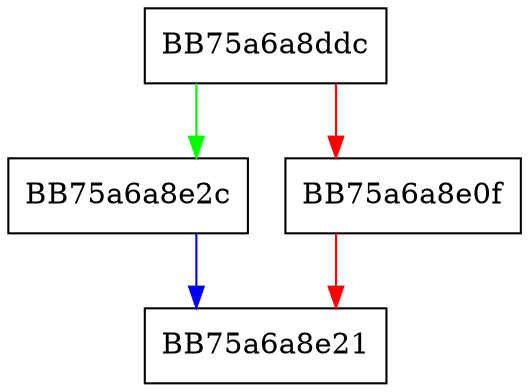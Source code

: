 digraph GetRef {
  node [shape="box"];
  graph [splines=ortho];
  BB75a6a8ddc -> BB75a6a8e2c [color="green"];
  BB75a6a8ddc -> BB75a6a8e0f [color="red"];
  BB75a6a8e0f -> BB75a6a8e21 [color="red"];
  BB75a6a8e2c -> BB75a6a8e21 [color="blue"];
}